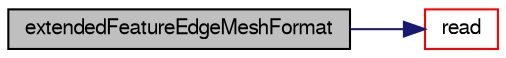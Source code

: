 digraph "extendedFeatureEdgeMeshFormat"
{
  bgcolor="transparent";
  edge [fontname="FreeSans",fontsize="10",labelfontname="FreeSans",labelfontsize="10"];
  node [fontname="FreeSans",fontsize="10",shape=record];
  rankdir="LR";
  Node0 [label="extendedFeatureEdgeMeshFormat",height=0.2,width=0.4,color="black", fillcolor="grey75", style="filled", fontcolor="black"];
  Node0 -> Node1 [color="midnightblue",fontsize="10",style="solid",fontname="FreeSans"];
  Node1 [label="read",height=0.2,width=0.4,color="red",URL="$a21766.html#a464ebd67acbdff0014d4dae69e3ec4be",tooltip="Read from file. "];
}
